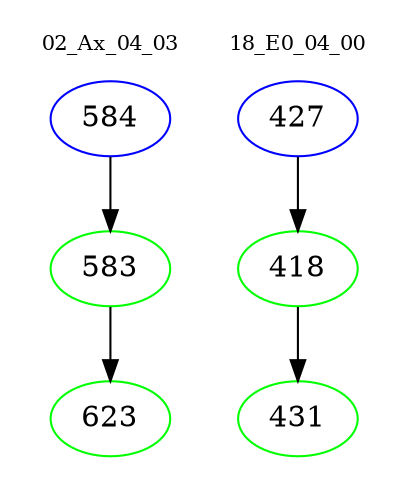 digraph{
subgraph cluster_0 {
color = white
label = "02_Ax_04_03";
fontsize=10;
T0_584 [label="584", color="blue"]
T0_584 -> T0_583 [color="black"]
T0_583 [label="583", color="green"]
T0_583 -> T0_623 [color="black"]
T0_623 [label="623", color="green"]
}
subgraph cluster_1 {
color = white
label = "18_E0_04_00";
fontsize=10;
T1_427 [label="427", color="blue"]
T1_427 -> T1_418 [color="black"]
T1_418 [label="418", color="green"]
T1_418 -> T1_431 [color="black"]
T1_431 [label="431", color="green"]
}
}
